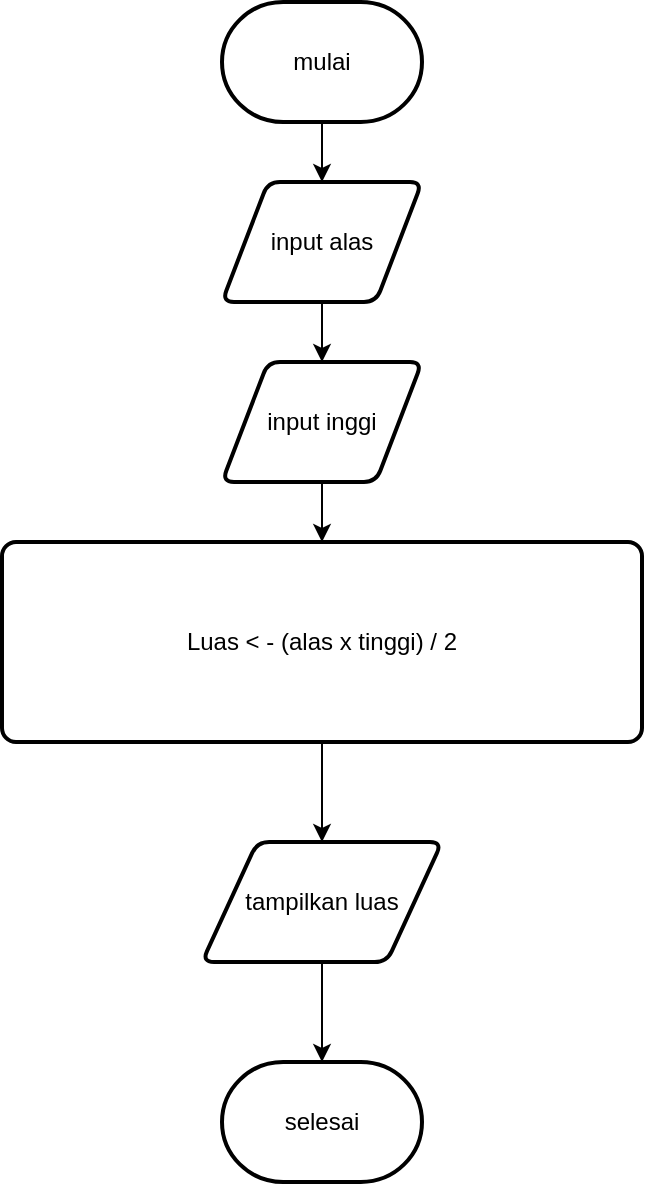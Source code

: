 <mxfile version="22.0.4" type="github">
  <diagram id="C5RBs43oDa-KdzZeNtuy" name="Page-1">
    <mxGraphModel dx="954" dy="570" grid="1" gridSize="10" guides="1" tooltips="1" connect="1" arrows="1" fold="1" page="1" pageScale="1" pageWidth="827" pageHeight="1169" math="0" shadow="0">
      <root>
        <mxCell id="WIyWlLk6GJQsqaUBKTNV-0" />
        <mxCell id="WIyWlLk6GJQsqaUBKTNV-1" parent="WIyWlLk6GJQsqaUBKTNV-0" />
        <mxCell id="i2MrJBktkPF0ptJNqL3t-6" style="edgeStyle=orthogonalEdgeStyle;rounded=0;orthogonalLoop=1;jettySize=auto;html=1;exitX=0.5;exitY=1;exitDx=0;exitDy=0;exitPerimeter=0;entryX=0.5;entryY=0;entryDx=0;entryDy=0;" edge="1" parent="WIyWlLk6GJQsqaUBKTNV-1" source="i2MrJBktkPF0ptJNqL3t-0" target="i2MrJBktkPF0ptJNqL3t-1">
          <mxGeometry relative="1" as="geometry" />
        </mxCell>
        <mxCell id="i2MrJBktkPF0ptJNqL3t-0" value="mulai" style="strokeWidth=2;html=1;shape=mxgraph.flowchart.terminator;whiteSpace=wrap;" vertex="1" parent="WIyWlLk6GJQsqaUBKTNV-1">
          <mxGeometry x="350" y="40" width="100" height="60" as="geometry" />
        </mxCell>
        <mxCell id="i2MrJBktkPF0ptJNqL3t-7" style="edgeStyle=orthogonalEdgeStyle;rounded=0;orthogonalLoop=1;jettySize=auto;html=1;exitX=0.5;exitY=1;exitDx=0;exitDy=0;entryX=0.5;entryY=0;entryDx=0;entryDy=0;" edge="1" parent="WIyWlLk6GJQsqaUBKTNV-1" source="i2MrJBktkPF0ptJNqL3t-1" target="i2MrJBktkPF0ptJNqL3t-2">
          <mxGeometry relative="1" as="geometry" />
        </mxCell>
        <mxCell id="i2MrJBktkPF0ptJNqL3t-1" value="input alas" style="shape=parallelogram;html=1;strokeWidth=2;perimeter=parallelogramPerimeter;whiteSpace=wrap;rounded=1;arcSize=12;size=0.23;" vertex="1" parent="WIyWlLk6GJQsqaUBKTNV-1">
          <mxGeometry x="350" y="130" width="100" height="60" as="geometry" />
        </mxCell>
        <mxCell id="i2MrJBktkPF0ptJNqL3t-8" style="edgeStyle=orthogonalEdgeStyle;rounded=0;orthogonalLoop=1;jettySize=auto;html=1;exitX=0.5;exitY=1;exitDx=0;exitDy=0;entryX=0.5;entryY=0;entryDx=0;entryDy=0;" edge="1" parent="WIyWlLk6GJQsqaUBKTNV-1" source="i2MrJBktkPF0ptJNqL3t-2" target="i2MrJBktkPF0ptJNqL3t-3">
          <mxGeometry relative="1" as="geometry" />
        </mxCell>
        <mxCell id="i2MrJBktkPF0ptJNqL3t-2" value="input inggi" style="shape=parallelogram;html=1;strokeWidth=2;perimeter=parallelogramPerimeter;whiteSpace=wrap;rounded=1;arcSize=12;size=0.23;" vertex="1" parent="WIyWlLk6GJQsqaUBKTNV-1">
          <mxGeometry x="350" y="220" width="100" height="60" as="geometry" />
        </mxCell>
        <mxCell id="i2MrJBktkPF0ptJNqL3t-9" style="edgeStyle=orthogonalEdgeStyle;rounded=0;orthogonalLoop=1;jettySize=auto;html=1;exitX=0.5;exitY=1;exitDx=0;exitDy=0;entryX=0.5;entryY=0;entryDx=0;entryDy=0;" edge="1" parent="WIyWlLk6GJQsqaUBKTNV-1" source="i2MrJBktkPF0ptJNqL3t-3" target="i2MrJBktkPF0ptJNqL3t-4">
          <mxGeometry relative="1" as="geometry" />
        </mxCell>
        <mxCell id="i2MrJBktkPF0ptJNqL3t-3" value="Luas &amp;lt; - (alas x tinggi) / 2" style="rounded=1;whiteSpace=wrap;html=1;absoluteArcSize=1;arcSize=14;strokeWidth=2;" vertex="1" parent="WIyWlLk6GJQsqaUBKTNV-1">
          <mxGeometry x="240" y="310" width="320" height="100" as="geometry" />
        </mxCell>
        <mxCell id="i2MrJBktkPF0ptJNqL3t-4" value="tampilkan luas" style="shape=parallelogram;html=1;strokeWidth=2;perimeter=parallelogramPerimeter;whiteSpace=wrap;rounded=1;arcSize=12;size=0.23;" vertex="1" parent="WIyWlLk6GJQsqaUBKTNV-1">
          <mxGeometry x="340" y="460" width="120" height="60" as="geometry" />
        </mxCell>
        <mxCell id="i2MrJBktkPF0ptJNqL3t-5" value="selesai" style="strokeWidth=2;html=1;shape=mxgraph.flowchart.terminator;whiteSpace=wrap;" vertex="1" parent="WIyWlLk6GJQsqaUBKTNV-1">
          <mxGeometry x="350" y="570" width="100" height="60" as="geometry" />
        </mxCell>
        <mxCell id="i2MrJBktkPF0ptJNqL3t-10" style="edgeStyle=orthogonalEdgeStyle;rounded=0;orthogonalLoop=1;jettySize=auto;html=1;exitX=0.5;exitY=1;exitDx=0;exitDy=0;entryX=0.5;entryY=0;entryDx=0;entryDy=0;entryPerimeter=0;" edge="1" parent="WIyWlLk6GJQsqaUBKTNV-1" source="i2MrJBktkPF0ptJNqL3t-4" target="i2MrJBktkPF0ptJNqL3t-5">
          <mxGeometry relative="1" as="geometry" />
        </mxCell>
      </root>
    </mxGraphModel>
  </diagram>
</mxfile>
